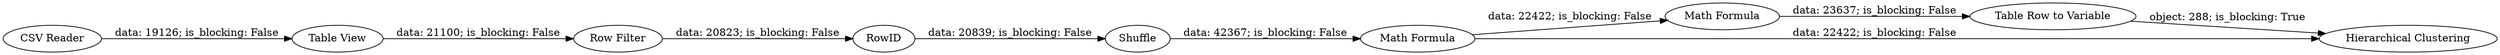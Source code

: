 digraph {
	"4413792506540516697_3" [label="Math Formula"]
	"4413792506540516697_9" [label="Table View"]
	"4413792506540516697_10" [label="Row Filter"]
	"4413792506540516697_8" [label=RowID]
	"4413792506540516697_4" [label="Math Formula"]
	"4413792506540516697_6" [label="Table Row to Variable"]
	"4413792506540516697_7" [label="Hierarchical Clustering"]
	"4413792506540516697_2" [label=Shuffle]
	"4413792506540516697_1" [label="CSV Reader"]
	"4413792506540516697_10" -> "4413792506540516697_8" [label="data: 20823; is_blocking: False"]
	"4413792506540516697_2" -> "4413792506540516697_3" [label="data: 42367; is_blocking: False"]
	"4413792506540516697_1" -> "4413792506540516697_9" [label="data: 19126; is_blocking: False"]
	"4413792506540516697_4" -> "4413792506540516697_6" [label="data: 23637; is_blocking: False"]
	"4413792506540516697_6" -> "4413792506540516697_7" [label="object: 288; is_blocking: True"]
	"4413792506540516697_9" -> "4413792506540516697_10" [label="data: 21100; is_blocking: False"]
	"4413792506540516697_3" -> "4413792506540516697_4" [label="data: 22422; is_blocking: False"]
	"4413792506540516697_3" -> "4413792506540516697_7" [label="data: 22422; is_blocking: False"]
	"4413792506540516697_8" -> "4413792506540516697_2" [label="data: 20839; is_blocking: False"]
	rankdir=LR
}
